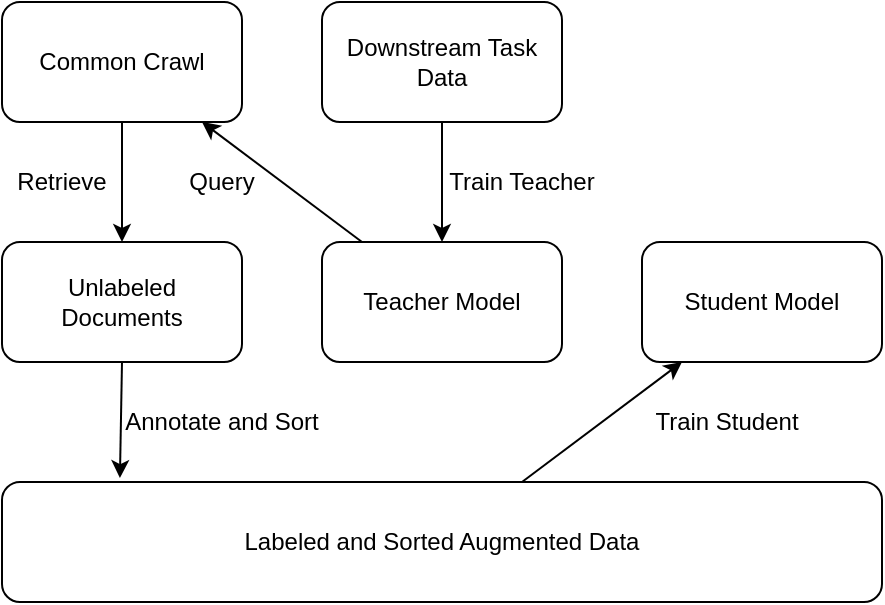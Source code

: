 <mxfile version="14.6.6" type="device"><diagram id="oy6cuLqbEDdntyWW6pDI" name="Page-1"><mxGraphModel dx="1038" dy="785" grid="1" gridSize="10" guides="1" tooltips="1" connect="1" arrows="1" fold="1" page="1" pageScale="1" pageWidth="850" pageHeight="1100" math="0" shadow="0"><root><mxCell id="0"/><mxCell id="1" parent="0"/><mxCell id="155kEnGO6qrUDh1UCnZ--1" value="Common Crawl" style="rounded=1;whiteSpace=wrap;html=1;" vertex="1" parent="1"><mxGeometry x="40" y="40" width="120" height="60" as="geometry"/></mxCell><mxCell id="155kEnGO6qrUDh1UCnZ--2" value="Teacher Model" style="rounded=1;whiteSpace=wrap;html=1;" vertex="1" parent="1"><mxGeometry x="200" y="160" width="120" height="60" as="geometry"/></mxCell><mxCell id="155kEnGO6qrUDh1UCnZ--3" value="Student Model" style="rounded=1;whiteSpace=wrap;html=1;" vertex="1" parent="1"><mxGeometry x="360" y="160" width="120" height="60" as="geometry"/></mxCell><mxCell id="155kEnGO6qrUDh1UCnZ--4" value="Downstream Task Data" style="rounded=1;whiteSpace=wrap;html=1;" vertex="1" parent="1"><mxGeometry x="200" y="40" width="120" height="60" as="geometry"/></mxCell><mxCell id="155kEnGO6qrUDh1UCnZ--5" value="Unlabeled Documents" style="rounded=1;whiteSpace=wrap;html=1;movable=0;resizable=0;rotatable=0;deletable=0;editable=0;connectable=0;" vertex="1" parent="1"><mxGeometry x="40" y="160" width="120" height="60" as="geometry"/></mxCell><mxCell id="155kEnGO6qrUDh1UCnZ--6" value="Labeled and Sorted Augmented Data" style="rounded=1;whiteSpace=wrap;html=1;" vertex="1" parent="1"><mxGeometry x="40" y="280" width="440" height="60" as="geometry"/></mxCell><mxCell id="155kEnGO6qrUDh1UCnZ--8" value="" style="endArrow=classic;html=1;" edge="1" parent="1" source="155kEnGO6qrUDh1UCnZ--1"><mxGeometry width="50" height="50" relative="1" as="geometry"><mxPoint x="130" y="120" as="sourcePoint"/><mxPoint x="100" y="160" as="targetPoint"/></mxGeometry></mxCell><mxCell id="155kEnGO6qrUDh1UCnZ--10" value="" style="endArrow=classic;html=1;entryX=0.134;entryY=-0.033;entryDx=0;entryDy=0;entryPerimeter=0;" edge="1" parent="1" target="155kEnGO6qrUDh1UCnZ--6"><mxGeometry width="50" height="50" relative="1" as="geometry"><mxPoint x="100" y="220" as="sourcePoint"/><mxPoint x="470" y="400" as="targetPoint"/></mxGeometry></mxCell><mxCell id="155kEnGO6qrUDh1UCnZ--11" value="" style="endArrow=classic;html=1;" edge="1" parent="1" source="155kEnGO6qrUDh1UCnZ--6" target="155kEnGO6qrUDh1UCnZ--3"><mxGeometry width="50" height="50" relative="1" as="geometry"><mxPoint x="421" y="275" as="sourcePoint"/><mxPoint x="480" y="410" as="targetPoint"/></mxGeometry></mxCell><mxCell id="155kEnGO6qrUDh1UCnZ--12" value="" style="endArrow=classic;html=1;" edge="1" parent="1" source="155kEnGO6qrUDh1UCnZ--4" target="155kEnGO6qrUDh1UCnZ--2"><mxGeometry width="50" height="50" relative="1" as="geometry"><mxPoint x="440" y="470" as="sourcePoint"/><mxPoint x="490" y="420" as="targetPoint"/></mxGeometry></mxCell><mxCell id="155kEnGO6qrUDh1UCnZ--13" value="" style="endArrow=classic;html=1;" edge="1" parent="1" source="155kEnGO6qrUDh1UCnZ--2" target="155kEnGO6qrUDh1UCnZ--1"><mxGeometry width="50" height="50" relative="1" as="geometry"><mxPoint x="450" y="480" as="sourcePoint"/><mxPoint x="500" y="430" as="targetPoint"/></mxGeometry></mxCell><mxCell id="155kEnGO6qrUDh1UCnZ--14" value="Annotate and Sort" style="text;html=1;strokeColor=none;fillColor=none;align=center;verticalAlign=middle;whiteSpace=wrap;rounded=0;" vertex="1" parent="1"><mxGeometry x="100" y="240" width="100" height="20" as="geometry"/></mxCell><mxCell id="155kEnGO6qrUDh1UCnZ--15" value="Retrieve" style="text;html=1;strokeColor=none;fillColor=none;align=center;verticalAlign=middle;whiteSpace=wrap;rounded=0;" vertex="1" parent="1"><mxGeometry x="40" y="120" width="60" height="20" as="geometry"/></mxCell><mxCell id="155kEnGO6qrUDh1UCnZ--16" value="Query" style="text;html=1;strokeColor=none;fillColor=none;align=center;verticalAlign=middle;whiteSpace=wrap;rounded=0;" vertex="1" parent="1"><mxGeometry x="130" y="120" width="40" height="20" as="geometry"/></mxCell><mxCell id="155kEnGO6qrUDh1UCnZ--17" value="Train Teacher" style="text;html=1;strokeColor=none;fillColor=none;align=center;verticalAlign=middle;whiteSpace=wrap;rounded=0;" vertex="1" parent="1"><mxGeometry x="260" y="120" width="80" height="20" as="geometry"/></mxCell><mxCell id="155kEnGO6qrUDh1UCnZ--18" value="Train Student" style="text;html=1;strokeColor=none;fillColor=none;align=center;verticalAlign=middle;whiteSpace=wrap;rounded=0;" vertex="1" parent="1"><mxGeometry x="360" y="240" width="85" height="20" as="geometry"/></mxCell></root></mxGraphModel></diagram></mxfile>